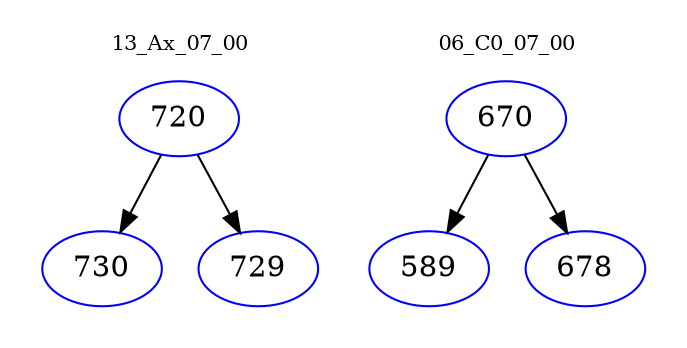 digraph{
subgraph cluster_0 {
color = white
label = "13_Ax_07_00";
fontsize=10;
T0_720 [label="720", color="blue"]
T0_720 -> T0_730 [color="black"]
T0_730 [label="730", color="blue"]
T0_720 -> T0_729 [color="black"]
T0_729 [label="729", color="blue"]
}
subgraph cluster_1 {
color = white
label = "06_C0_07_00";
fontsize=10;
T1_670 [label="670", color="blue"]
T1_670 -> T1_589 [color="black"]
T1_589 [label="589", color="blue"]
T1_670 -> T1_678 [color="black"]
T1_678 [label="678", color="blue"]
}
}
